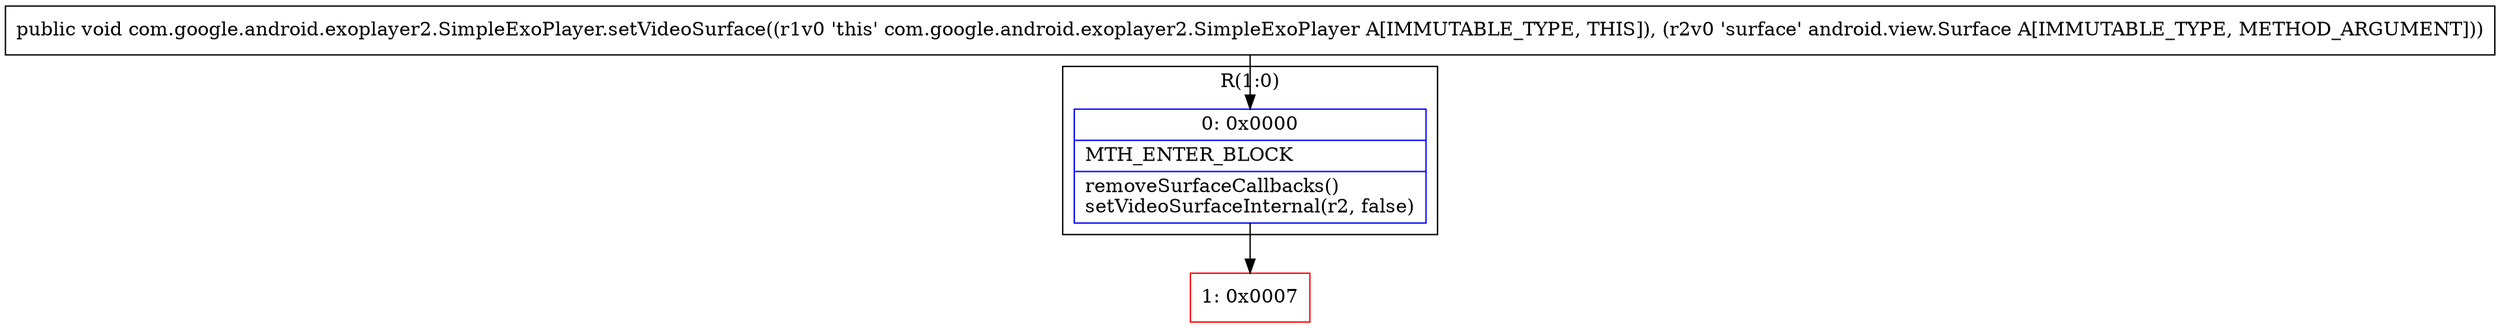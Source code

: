 digraph "CFG forcom.google.android.exoplayer2.SimpleExoPlayer.setVideoSurface(Landroid\/view\/Surface;)V" {
subgraph cluster_Region_1591335207 {
label = "R(1:0)";
node [shape=record,color=blue];
Node_0 [shape=record,label="{0\:\ 0x0000|MTH_ENTER_BLOCK\l|removeSurfaceCallbacks()\lsetVideoSurfaceInternal(r2, false)\l}"];
}
Node_1 [shape=record,color=red,label="{1\:\ 0x0007}"];
MethodNode[shape=record,label="{public void com.google.android.exoplayer2.SimpleExoPlayer.setVideoSurface((r1v0 'this' com.google.android.exoplayer2.SimpleExoPlayer A[IMMUTABLE_TYPE, THIS]), (r2v0 'surface' android.view.Surface A[IMMUTABLE_TYPE, METHOD_ARGUMENT])) }"];
MethodNode -> Node_0;
Node_0 -> Node_1;
}

